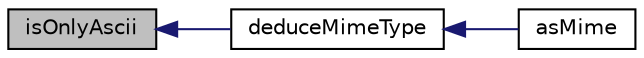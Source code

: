digraph "isOnlyAscii"
{
  edge [fontname="Helvetica",fontsize="10",labelfontname="Helvetica",labelfontsize="10"];
  node [fontname="Helvetica",fontsize="10",shape=record];
  rankdir="LR";
  Node1 [label="isOnlyAscii",height=0.2,width=0.4,color="black", fillcolor="grey75", style="filled" fontcolor="black"];
  Node1 -> Node2 [dir="back",color="midnightblue",fontsize="10",style="solid",fontname="Helvetica"];
  Node2 [label="deduceMimeType",height=0.2,width=0.4,color="black", fillcolor="white", style="filled",URL="$class_simple_attachment.html#a461376f291b35213698c2c4fb32b405e"];
  Node2 -> Node3 [dir="back",color="midnightblue",fontsize="10",style="solid",fontname="Helvetica"];
  Node3 [label="asMime",height=0.2,width=0.4,color="black", fillcolor="white", style="filled",URL="$class_simple_attachment.html#afe3e0e51f40b5e804729a36f89873cdf"];
}
